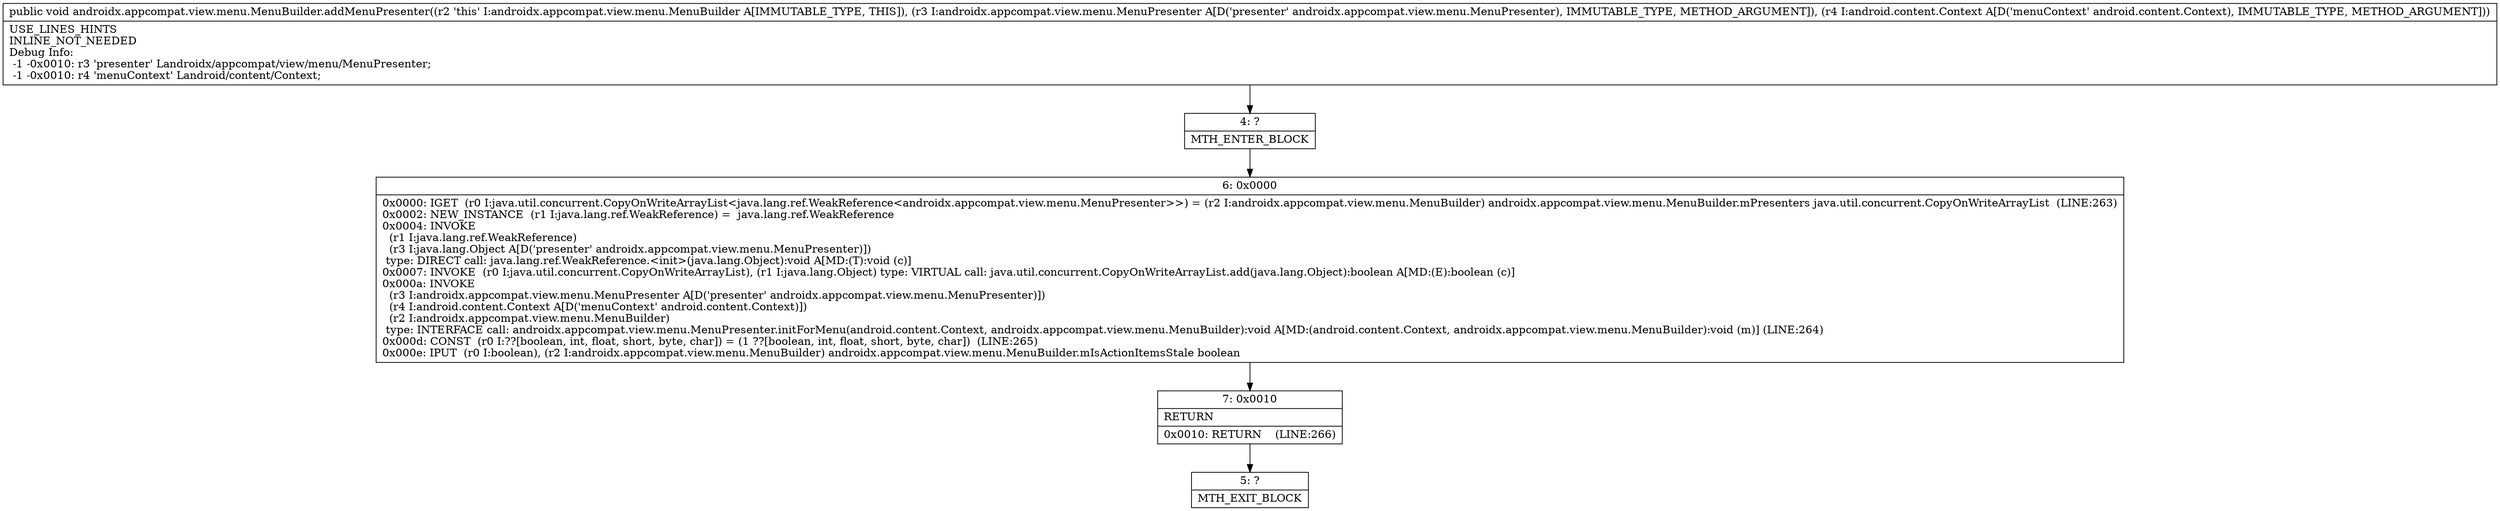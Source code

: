 digraph "CFG forandroidx.appcompat.view.menu.MenuBuilder.addMenuPresenter(Landroidx\/appcompat\/view\/menu\/MenuPresenter;Landroid\/content\/Context;)V" {
Node_4 [shape=record,label="{4\:\ ?|MTH_ENTER_BLOCK\l}"];
Node_6 [shape=record,label="{6\:\ 0x0000|0x0000: IGET  (r0 I:java.util.concurrent.CopyOnWriteArrayList\<java.lang.ref.WeakReference\<androidx.appcompat.view.menu.MenuPresenter\>\>) = (r2 I:androidx.appcompat.view.menu.MenuBuilder) androidx.appcompat.view.menu.MenuBuilder.mPresenters java.util.concurrent.CopyOnWriteArrayList  (LINE:263)\l0x0002: NEW_INSTANCE  (r1 I:java.lang.ref.WeakReference) =  java.lang.ref.WeakReference \l0x0004: INVOKE  \l  (r1 I:java.lang.ref.WeakReference)\l  (r3 I:java.lang.Object A[D('presenter' androidx.appcompat.view.menu.MenuPresenter)])\l type: DIRECT call: java.lang.ref.WeakReference.\<init\>(java.lang.Object):void A[MD:(T):void (c)]\l0x0007: INVOKE  (r0 I:java.util.concurrent.CopyOnWriteArrayList), (r1 I:java.lang.Object) type: VIRTUAL call: java.util.concurrent.CopyOnWriteArrayList.add(java.lang.Object):boolean A[MD:(E):boolean (c)]\l0x000a: INVOKE  \l  (r3 I:androidx.appcompat.view.menu.MenuPresenter A[D('presenter' androidx.appcompat.view.menu.MenuPresenter)])\l  (r4 I:android.content.Context A[D('menuContext' android.content.Context)])\l  (r2 I:androidx.appcompat.view.menu.MenuBuilder)\l type: INTERFACE call: androidx.appcompat.view.menu.MenuPresenter.initForMenu(android.content.Context, androidx.appcompat.view.menu.MenuBuilder):void A[MD:(android.content.Context, androidx.appcompat.view.menu.MenuBuilder):void (m)] (LINE:264)\l0x000d: CONST  (r0 I:??[boolean, int, float, short, byte, char]) = (1 ??[boolean, int, float, short, byte, char])  (LINE:265)\l0x000e: IPUT  (r0 I:boolean), (r2 I:androidx.appcompat.view.menu.MenuBuilder) androidx.appcompat.view.menu.MenuBuilder.mIsActionItemsStale boolean \l}"];
Node_7 [shape=record,label="{7\:\ 0x0010|RETURN\l|0x0010: RETURN    (LINE:266)\l}"];
Node_5 [shape=record,label="{5\:\ ?|MTH_EXIT_BLOCK\l}"];
MethodNode[shape=record,label="{public void androidx.appcompat.view.menu.MenuBuilder.addMenuPresenter((r2 'this' I:androidx.appcompat.view.menu.MenuBuilder A[IMMUTABLE_TYPE, THIS]), (r3 I:androidx.appcompat.view.menu.MenuPresenter A[D('presenter' androidx.appcompat.view.menu.MenuPresenter), IMMUTABLE_TYPE, METHOD_ARGUMENT]), (r4 I:android.content.Context A[D('menuContext' android.content.Context), IMMUTABLE_TYPE, METHOD_ARGUMENT]))  | USE_LINES_HINTS\lINLINE_NOT_NEEDED\lDebug Info:\l  \-1 \-0x0010: r3 'presenter' Landroidx\/appcompat\/view\/menu\/MenuPresenter;\l  \-1 \-0x0010: r4 'menuContext' Landroid\/content\/Context;\l}"];
MethodNode -> Node_4;Node_4 -> Node_6;
Node_6 -> Node_7;
Node_7 -> Node_5;
}

